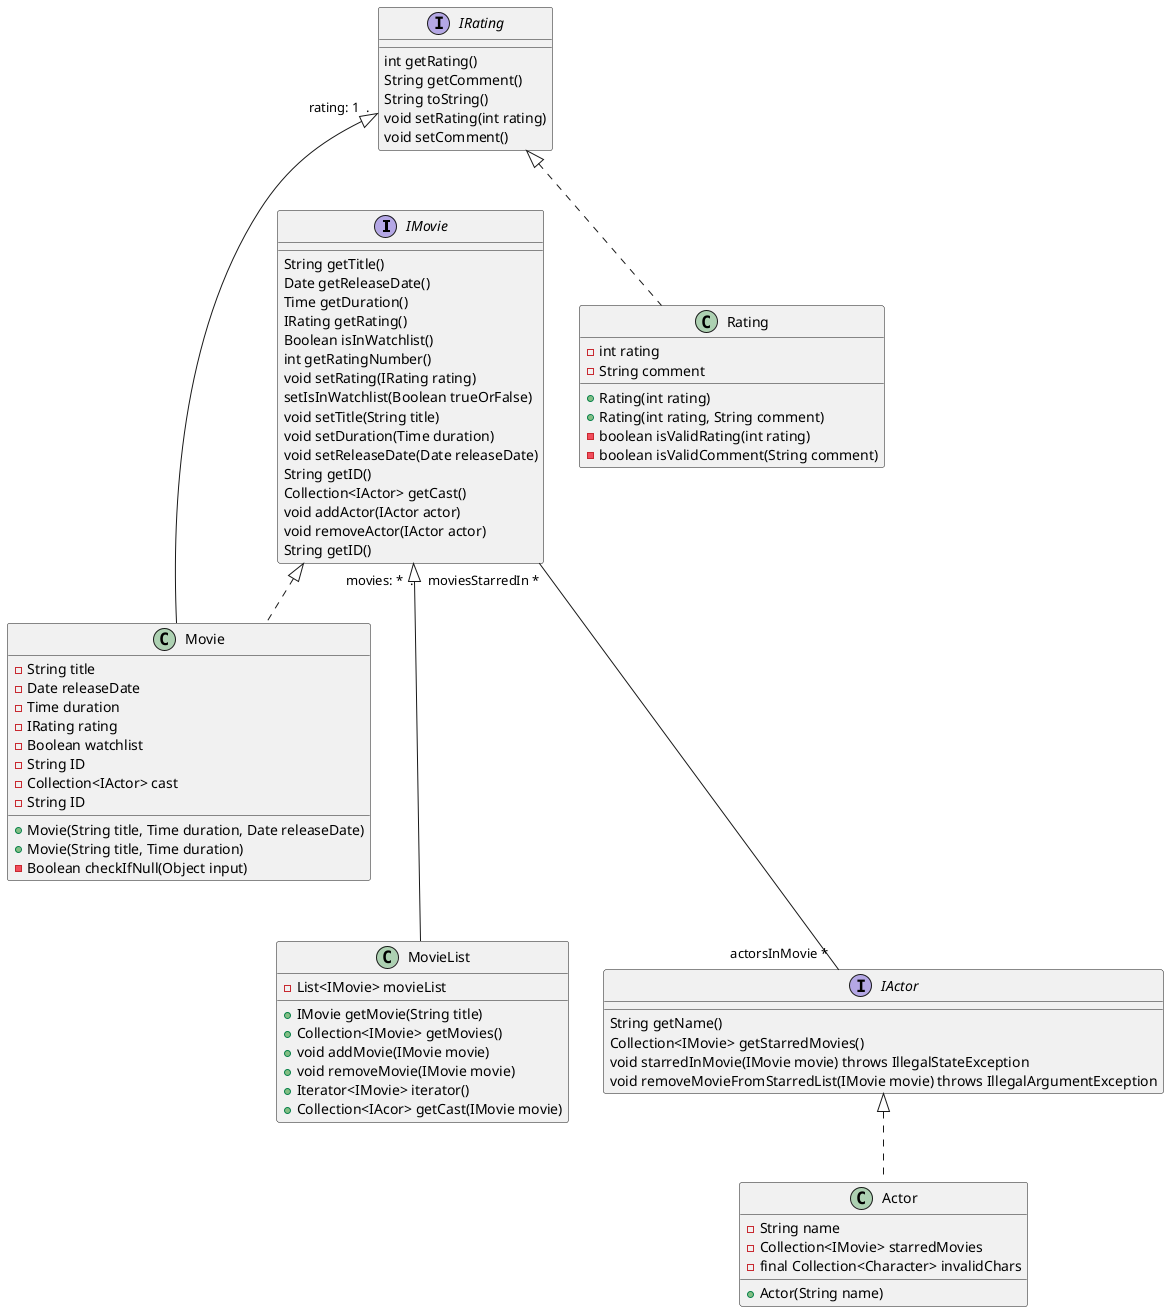 @startuml "core-class-diagran"


interface IMovie {
    String getTitle()
    Date getReleaseDate()
    Time getDuration()
    IRating getRating()
    Boolean isInWatchlist()
    int getRatingNumber()
    void setRating(IRating rating)
    setIsInWatchlist(Boolean trueOrFalse)
    void setTitle(String title)
    void setDuration(Time duration)
    void setReleaseDate(Date releaseDate)
    String getID()
    Collection<IActor> getCast()
    void addActor(IActor actor)
    void removeActor(IActor actor)
    String getID()
}

class Movie {
    - String title
    - Date releaseDate
    - Time duration
    - IRating rating
    - Boolean watchlist
    - String ID
    - Collection<IActor> cast
    - String ID
    + Movie(String title, Time duration, Date releaseDate)
    + Movie(String title, Time duration)
    - Boolean checkIfNull(Object input)
}

interface IRating {
    int getRating()
    String getComment()
    String toString()
    void setRating(int rating)
    void setComment()
}

class Rating {
    - int rating
    - String comment
    + Rating(int rating)
    + Rating(int rating, String comment)
    - boolean isValidRating(int rating)
    - boolean isValidComment(String comment)
}

class MovieList {
    - List<IMovie> movieList
    + IMovie getMovie(String title)
    + Collection<IMovie> getMovies()
    + void addMovie(IMovie movie)
    + void removeMovie(IMovie movie)
    + Iterator<IMovie> iterator()
    + Collection<IAcor> getCast(IMovie movie)
}

interface IActor {
    String getName()
    Collection<IMovie> getStarredMovies()
    void starredInMovie(IMovie movie) throws IllegalStateException
    void removeMovieFromStarredList(IMovie movie) throws IllegalArgumentException
}

class Actor {
    - String name
    - Collection<IMovie> starredMovies
    - final Collection<Character> invalidChars
    + Actor(String name)
}

IMovie "movies: *  ." <|--- MovieList
IRating "rating: 1  ." <|--- Movie
IMovie "moviesStarredIn * " --- "actorsInMovie *" IActor
IMovie <|.. Movie
IRating <|.. Rating
IActor <|.. Actor



@enduml